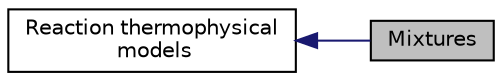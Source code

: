 digraph "Mixtures"
{
  bgcolor="transparent";
  edge [fontname="Helvetica",fontsize="10",labelfontname="Helvetica",labelfontsize="10"];
  node [fontname="Helvetica",fontsize="10",shape=record];
  rankdir=LR;
  Node0 [label="Mixtures",height=0.2,width=0.4,color="black", fillcolor="grey75", style="filled" fontcolor="black"];
  Node1 [label="Reaction thermophysical\l models",height=0.2,width=0.4,color="black",URL="$group__grpReactionThermophysicalModels.html"];
  Node1->Node0 [shape=plaintext, color="midnightblue", dir="back", style="solid"];
}
